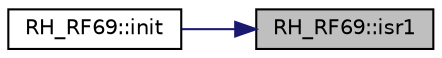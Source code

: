 digraph "RH_RF69::isr1"
{
 // LATEX_PDF_SIZE
  edge [fontname="Helvetica",fontsize="10",labelfontname="Helvetica",labelfontsize="10"];
  node [fontname="Helvetica",fontsize="10",shape=record];
  rankdir="RL";
  Node1 [label="RH_RF69::isr1",height=0.2,width=0.4,color="black", fillcolor="grey75", style="filled", fontcolor="black",tooltip="Low level interrupt service routine for RF69 connected to interrupt 1."];
  Node1 -> Node2 [dir="back",color="midnightblue",fontsize="10",style="solid",fontname="Helvetica"];
  Node2 [label="RH_RF69::init",height=0.2,width=0.4,color="black", fillcolor="white", style="filled",URL="$class_r_h___r_f69.html#a0d78af6f999adf187861e7e3f1d52e99",tooltip=" "];
}
